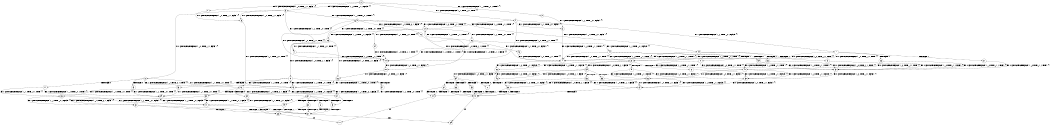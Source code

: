 digraph BCG {
size = "7, 10.5";
center = TRUE;
node [shape = circle];
0 [peripheries = 2];
0 -> 1 [label = "EX !0 !ATOMIC_EXCH_BRANCH (1, +0, TRUE, +1, 1, FALSE) !{}"];
0 -> 2 [label = "EX !1 !ATOMIC_EXCH_BRANCH (1, +1, TRUE, +0, 1, TRUE) !{}"];
0 -> 3 [label = "EX !0 !ATOMIC_EXCH_BRANCH (1, +0, TRUE, +1, 1, FALSE) !{}"];
0 -> 4 [label = "EX !1 !ATOMIC_EXCH_BRANCH (1, +1, TRUE, +0, 1, TRUE) !{}"];
1 -> 5 [label = "EX !0 !ATOMIC_EXCH_BRANCH (1, +0, TRUE, +1, 1, FALSE) !{}"];
2 -> 6 [label = "EX !1 !ATOMIC_EXCH_BRANCH (1, +1, TRUE, +0, 1, FALSE) !{}"];
3 -> 5 [label = "EX !0 !ATOMIC_EXCH_BRANCH (1, +0, TRUE, +1, 1, FALSE) !{}"];
3 -> 7 [label = "EX !1 !ATOMIC_EXCH_BRANCH (1, +1, TRUE, +0, 1, TRUE) !{}"];
3 -> 8 [label = "EX !0 !ATOMIC_EXCH_BRANCH (1, +0, TRUE, +1, 1, FALSE) !{}"];
3 -> 9 [label = "EX !1 !ATOMIC_EXCH_BRANCH (1, +1, TRUE, +0, 1, TRUE) !{}"];
4 -> 6 [label = "EX !1 !ATOMIC_EXCH_BRANCH (1, +1, TRUE, +0, 1, FALSE) !{}"];
4 -> 10 [label = "EX !0 !ATOMIC_EXCH_BRANCH (1, +0, TRUE, +1, 1, TRUE) !{}"];
4 -> 11 [label = "EX !1 !ATOMIC_EXCH_BRANCH (1, +1, TRUE, +0, 1, FALSE) !{}"];
4 -> 12 [label = "EX !0 !ATOMIC_EXCH_BRANCH (1, +0, TRUE, +1, 1, TRUE) !{}"];
5 -> 13 [label = "EX !1 !ATOMIC_EXCH_BRANCH (1, +1, TRUE, +0, 1, TRUE) !{}"];
6 -> 14 [label = "EX !0 !ATOMIC_EXCH_BRANCH (1, +0, TRUE, +1, 1, TRUE) !{}"];
7 -> 10 [label = "EX !0 !ATOMIC_EXCH_BRANCH (1, +0, TRUE, +1, 1, TRUE) !{}"];
8 -> 13 [label = "EX !1 !ATOMIC_EXCH_BRANCH (1, +1, TRUE, +0, 1, TRUE) !{}"];
8 -> 15 [label = "TERMINATE !0"];
8 -> 16 [label = "EX !1 !ATOMIC_EXCH_BRANCH (1, +1, TRUE, +0, 1, TRUE) !{}"];
8 -> 17 [label = "TERMINATE !0"];
9 -> 10 [label = "EX !0 !ATOMIC_EXCH_BRANCH (1, +0, TRUE, +1, 1, TRUE) !{}"];
9 -> 18 [label = "EX !1 !ATOMIC_EXCH_BRANCH (1, +1, TRUE, +0, 1, FALSE) !{}"];
9 -> 12 [label = "EX !0 !ATOMIC_EXCH_BRANCH (1, +0, TRUE, +1, 1, TRUE) !{}"];
9 -> 19 [label = "EX !1 !ATOMIC_EXCH_BRANCH (1, +1, TRUE, +0, 1, FALSE) !{}"];
10 -> 20 [label = "EX !0 !ATOMIC_EXCH_BRANCH (1, +0, TRUE, +1, 1, FALSE) !{}"];
11 -> 14 [label = "EX !0 !ATOMIC_EXCH_BRANCH (1, +0, TRUE, +1, 1, TRUE) !{}"];
11 -> 21 [label = "TERMINATE !1"];
11 -> 22 [label = "EX !0 !ATOMIC_EXCH_BRANCH (1, +0, TRUE, +1, 1, TRUE) !{}"];
11 -> 23 [label = "TERMINATE !1"];
12 -> 20 [label = "EX !0 !ATOMIC_EXCH_BRANCH (1, +0, TRUE, +1, 1, FALSE) !{}"];
12 -> 24 [label = "EX !1 !ATOMIC_EXCH_BRANCH (1, +1, TRUE, +0, 1, TRUE) !{}"];
12 -> 25 [label = "EX !0 !ATOMIC_EXCH_BRANCH (1, +0, TRUE, +1, 1, FALSE) !{}"];
12 -> 26 [label = "EX !1 !ATOMIC_EXCH_BRANCH (1, +1, TRUE, +0, 1, TRUE) !{}"];
13 -> 27 [label = "EX !1 !ATOMIC_EXCH_BRANCH (1, +1, TRUE, +0, 1, FALSE) !{}"];
14 -> 28 [label = "EX !0 !ATOMIC_EXCH_BRANCH (1, +0, TRUE, +1, 1, FALSE) !{}"];
15 -> 29 [label = "EX !1 !ATOMIC_EXCH_BRANCH (1, +1, TRUE, +0, 1, TRUE) !{}"];
16 -> 27 [label = "EX !1 !ATOMIC_EXCH_BRANCH (1, +1, TRUE, +0, 1, FALSE) !{}"];
16 -> 30 [label = "TERMINATE !0"];
16 -> 31 [label = "EX !1 !ATOMIC_EXCH_BRANCH (1, +1, TRUE, +0, 1, FALSE) !{}"];
16 -> 32 [label = "TERMINATE !0"];
17 -> 29 [label = "EX !1 !ATOMIC_EXCH_BRANCH (1, +1, TRUE, +0, 1, TRUE) !{}"];
17 -> 33 [label = "EX !1 !ATOMIC_EXCH_BRANCH (1, +1, TRUE, +0, 1, TRUE) !{}"];
18 -> 14 [label = "EX !0 !ATOMIC_EXCH_BRANCH (1, +0, TRUE, +1, 1, TRUE) !{}"];
19 -> 14 [label = "EX !0 !ATOMIC_EXCH_BRANCH (1, +0, TRUE, +1, 1, TRUE) !{}"];
19 -> 34 [label = "TERMINATE !1"];
19 -> 22 [label = "EX !0 !ATOMIC_EXCH_BRANCH (1, +0, TRUE, +1, 1, TRUE) !{}"];
19 -> 35 [label = "TERMINATE !1"];
20 -> 36 [label = "EX !0 !ATOMIC_EXCH_BRANCH (1, +0, TRUE, +1, 1, FALSE) !{}"];
21 -> 37 [label = "EX !0 !ATOMIC_EXCH_BRANCH (1, +0, TRUE, +1, 1, TRUE) !{}"];
22 -> 28 [label = "EX !0 !ATOMIC_EXCH_BRANCH (1, +0, TRUE, +1, 1, FALSE) !{}"];
22 -> 38 [label = "TERMINATE !1"];
22 -> 39 [label = "EX !0 !ATOMIC_EXCH_BRANCH (1, +0, TRUE, +1, 1, FALSE) !{}"];
22 -> 40 [label = "TERMINATE !1"];
23 -> 37 [label = "EX !0 !ATOMIC_EXCH_BRANCH (1, +0, TRUE, +1, 1, TRUE) !{}"];
23 -> 41 [label = "EX !0 !ATOMIC_EXCH_BRANCH (1, +0, TRUE, +1, 1, TRUE) !{}"];
24 -> 10 [label = "EX !0 !ATOMIC_EXCH_BRANCH (1, +0, TRUE, +1, 1, TRUE) !{}"];
25 -> 36 [label = "EX !0 !ATOMIC_EXCH_BRANCH (1, +0, TRUE, +1, 1, FALSE) !{}"];
25 -> 7 [label = "EX !1 !ATOMIC_EXCH_BRANCH (1, +1, TRUE, +0, 1, TRUE) !{}"];
25 -> 42 [label = "EX !0 !ATOMIC_EXCH_BRANCH (1, +0, TRUE, +1, 1, FALSE) !{}"];
25 -> 9 [label = "EX !1 !ATOMIC_EXCH_BRANCH (1, +1, TRUE, +0, 1, TRUE) !{}"];
26 -> 10 [label = "EX !0 !ATOMIC_EXCH_BRANCH (1, +0, TRUE, +1, 1, TRUE) !{}"];
26 -> 43 [label = "EX !1 !ATOMIC_EXCH_BRANCH (1, +1, TRUE, +0, 1, FALSE) !{}"];
26 -> 12 [label = "EX !0 !ATOMIC_EXCH_BRANCH (1, +0, TRUE, +1, 1, TRUE) !{}"];
26 -> 44 [label = "EX !1 !ATOMIC_EXCH_BRANCH (1, +1, TRUE, +0, 1, FALSE) !{}"];
27 -> 45 [label = "TERMINATE !0"];
28 -> 46 [label = "EX !0 !ATOMIC_EXCH_BRANCH (1, +0, TRUE, +1, 1, FALSE) !{}"];
29 -> 47 [label = "EX !1 !ATOMIC_EXCH_BRANCH (1, +1, TRUE, +0, 1, FALSE) !{}"];
30 -> 47 [label = "EX !1 !ATOMIC_EXCH_BRANCH (1, +1, TRUE, +0, 1, FALSE) !{}"];
31 -> 45 [label = "TERMINATE !0"];
31 -> 48 [label = "TERMINATE !1"];
31 -> 49 [label = "TERMINATE !0"];
31 -> 50 [label = "TERMINATE !1"];
32 -> 47 [label = "EX !1 !ATOMIC_EXCH_BRANCH (1, +1, TRUE, +0, 1, FALSE) !{}"];
32 -> 51 [label = "EX !1 !ATOMIC_EXCH_BRANCH (1, +1, TRUE, +0, 1, FALSE) !{}"];
33 -> 47 [label = "EX !1 !ATOMIC_EXCH_BRANCH (1, +1, TRUE, +0, 1, FALSE) !{}"];
33 -> 51 [label = "EX !1 !ATOMIC_EXCH_BRANCH (1, +1, TRUE, +0, 1, FALSE) !{}"];
34 -> 37 [label = "EX !0 !ATOMIC_EXCH_BRANCH (1, +0, TRUE, +1, 1, TRUE) !{}"];
35 -> 37 [label = "EX !0 !ATOMIC_EXCH_BRANCH (1, +0, TRUE, +1, 1, TRUE) !{}"];
35 -> 41 [label = "EX !0 !ATOMIC_EXCH_BRANCH (1, +0, TRUE, +1, 1, TRUE) !{}"];
36 -> 13 [label = "EX !1 !ATOMIC_EXCH_BRANCH (1, +1, TRUE, +0, 1, TRUE) !{}"];
37 -> 52 [label = "EX !0 !ATOMIC_EXCH_BRANCH (1, +0, TRUE, +1, 1, FALSE) !{}"];
38 -> 52 [label = "EX !0 !ATOMIC_EXCH_BRANCH (1, +0, TRUE, +1, 1, FALSE) !{}"];
39 -> 46 [label = "EX !0 !ATOMIC_EXCH_BRANCH (1, +0, TRUE, +1, 1, FALSE) !{}"];
39 -> 53 [label = "TERMINATE !1"];
39 -> 54 [label = "EX !0 !ATOMIC_EXCH_BRANCH (1, +0, TRUE, +1, 1, FALSE) !{}"];
39 -> 55 [label = "TERMINATE !1"];
40 -> 52 [label = "EX !0 !ATOMIC_EXCH_BRANCH (1, +0, TRUE, +1, 1, FALSE) !{}"];
40 -> 56 [label = "EX !0 !ATOMIC_EXCH_BRANCH (1, +0, TRUE, +1, 1, FALSE) !{}"];
41 -> 52 [label = "EX !0 !ATOMIC_EXCH_BRANCH (1, +0, TRUE, +1, 1, FALSE) !{}"];
41 -> 56 [label = "EX !0 !ATOMIC_EXCH_BRANCH (1, +0, TRUE, +1, 1, FALSE) !{}"];
42 -> 13 [label = "EX !1 !ATOMIC_EXCH_BRANCH (1, +1, TRUE, +0, 1, TRUE) !{}"];
42 -> 57 [label = "TERMINATE !0"];
42 -> 16 [label = "EX !1 !ATOMIC_EXCH_BRANCH (1, +1, TRUE, +0, 1, TRUE) !{}"];
42 -> 58 [label = "TERMINATE !0"];
43 -> 14 [label = "EX !0 !ATOMIC_EXCH_BRANCH (1, +0, TRUE, +1, 1, TRUE) !{}"];
44 -> 14 [label = "EX !0 !ATOMIC_EXCH_BRANCH (1, +0, TRUE, +1, 1, TRUE) !{}"];
44 -> 59 [label = "TERMINATE !1"];
44 -> 22 [label = "EX !0 !ATOMIC_EXCH_BRANCH (1, +0, TRUE, +1, 1, TRUE) !{}"];
44 -> 60 [label = "TERMINATE !1"];
45 -> 61 [label = "TERMINATE !1"];
46 -> 62 [label = "TERMINATE !0"];
47 -> 61 [label = "TERMINATE !1"];
48 -> 61 [label = "TERMINATE !0"];
49 -> 61 [label = "TERMINATE !1"];
49 -> 63 [label = "TERMINATE !1"];
50 -> 61 [label = "TERMINATE !0"];
50 -> 63 [label = "TERMINATE !0"];
51 -> 61 [label = "TERMINATE !1"];
51 -> 63 [label = "TERMINATE !1"];
52 -> 64 [label = "EX !0 !ATOMIC_EXCH_BRANCH (1, +0, TRUE, +1, 1, FALSE) !{}"];
53 -> 64 [label = "EX !0 !ATOMIC_EXCH_BRANCH (1, +0, TRUE, +1, 1, FALSE) !{}"];
54 -> 62 [label = "TERMINATE !0"];
54 -> 65 [label = "TERMINATE !1"];
54 -> 66 [label = "TERMINATE !0"];
54 -> 67 [label = "TERMINATE !1"];
55 -> 64 [label = "EX !0 !ATOMIC_EXCH_BRANCH (1, +0, TRUE, +1, 1, FALSE) !{}"];
55 -> 68 [label = "EX !0 !ATOMIC_EXCH_BRANCH (1, +0, TRUE, +1, 1, FALSE) !{}"];
56 -> 64 [label = "EX !0 !ATOMIC_EXCH_BRANCH (1, +0, TRUE, +1, 1, FALSE) !{}"];
56 -> 68 [label = "EX !0 !ATOMIC_EXCH_BRANCH (1, +0, TRUE, +1, 1, FALSE) !{}"];
57 -> 29 [label = "EX !1 !ATOMIC_EXCH_BRANCH (1, +1, TRUE, +0, 1, TRUE) !{}"];
58 -> 29 [label = "EX !1 !ATOMIC_EXCH_BRANCH (1, +1, TRUE, +0, 1, TRUE) !{}"];
58 -> 33 [label = "EX !1 !ATOMIC_EXCH_BRANCH (1, +1, TRUE, +0, 1, TRUE) !{}"];
59 -> 37 [label = "EX !0 !ATOMIC_EXCH_BRANCH (1, +0, TRUE, +1, 1, TRUE) !{}"];
60 -> 37 [label = "EX !0 !ATOMIC_EXCH_BRANCH (1, +0, TRUE, +1, 1, TRUE) !{}"];
60 -> 41 [label = "EX !0 !ATOMIC_EXCH_BRANCH (1, +0, TRUE, +1, 1, TRUE) !{}"];
61 -> 69 [label = "exit"];
62 -> 70 [label = "TERMINATE !1"];
63 -> 71 [label = "exit"];
64 -> 70 [label = "TERMINATE !0"];
65 -> 70 [label = "TERMINATE !0"];
66 -> 70 [label = "TERMINATE !1"];
66 -> 72 [label = "TERMINATE !1"];
67 -> 70 [label = "TERMINATE !0"];
67 -> 72 [label = "TERMINATE !0"];
68 -> 70 [label = "TERMINATE !0"];
68 -> 72 [label = "TERMINATE !0"];
70 -> 69 [label = "exit"];
72 -> 71 [label = "exit"];
}
